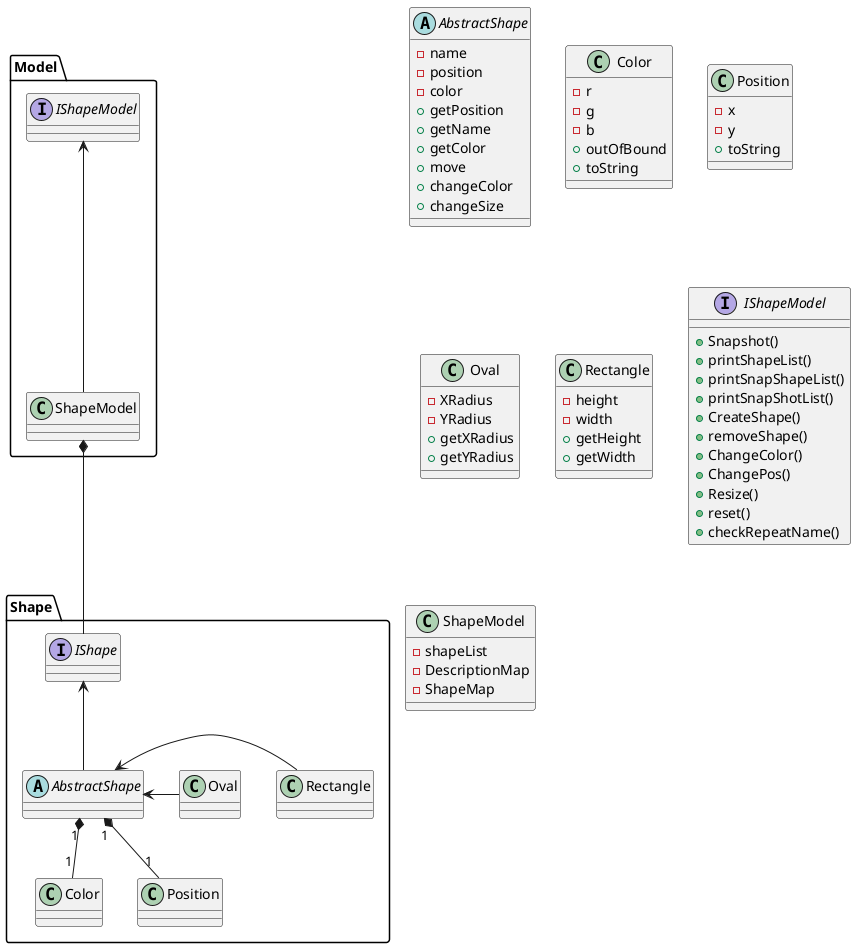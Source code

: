 @startuml
'https://plantuml.com/sequence-diagram

package "Shape" {
interface IShape
abstract class AbstractShape
class Oval
class Rectangle
class Color
class Position
}

package "Model" {
interface IShapeModel
class ShapeModel
}

IShape <-- AbstractShape
AbstractShape <- Rectangle
AbstractShape <- Oval
AbstractShape "1" *-- "1" Position
AbstractShape "1" *-- "1" Color

IShapeModel <-- ShapeModel

ShapeModel *-- IShape

abstract class AbstractShape {
- name
- position
- color
+ getPosition
+ getName
+ getColor
+ move
+ changeColor
+ changeSize
}

class Color {
- r
- g
- b
+ outOfBound
+ toString
}

class Position {
- x
- y
+ toString
}

class Oval {
- XRadius
- YRadius
+ getXRadius
+ getYRadius
}

class Rectangle {
- height
- width
+ getHeight
+ getWidth
}

interface IShapeModel {
+ Snapshot()
+ printShapeList()
+ printSnapShapeList()
+ printSnapShotList()
+ CreateShape()
+ removeShape()
+ ChangeColor()
+ ChangePos()
+ Resize()
+ reset()
+ checkRepeatName()
}

class ShapeModel {
- shapeList
- DescriptionMap
- ShapeMap
}

@enduml